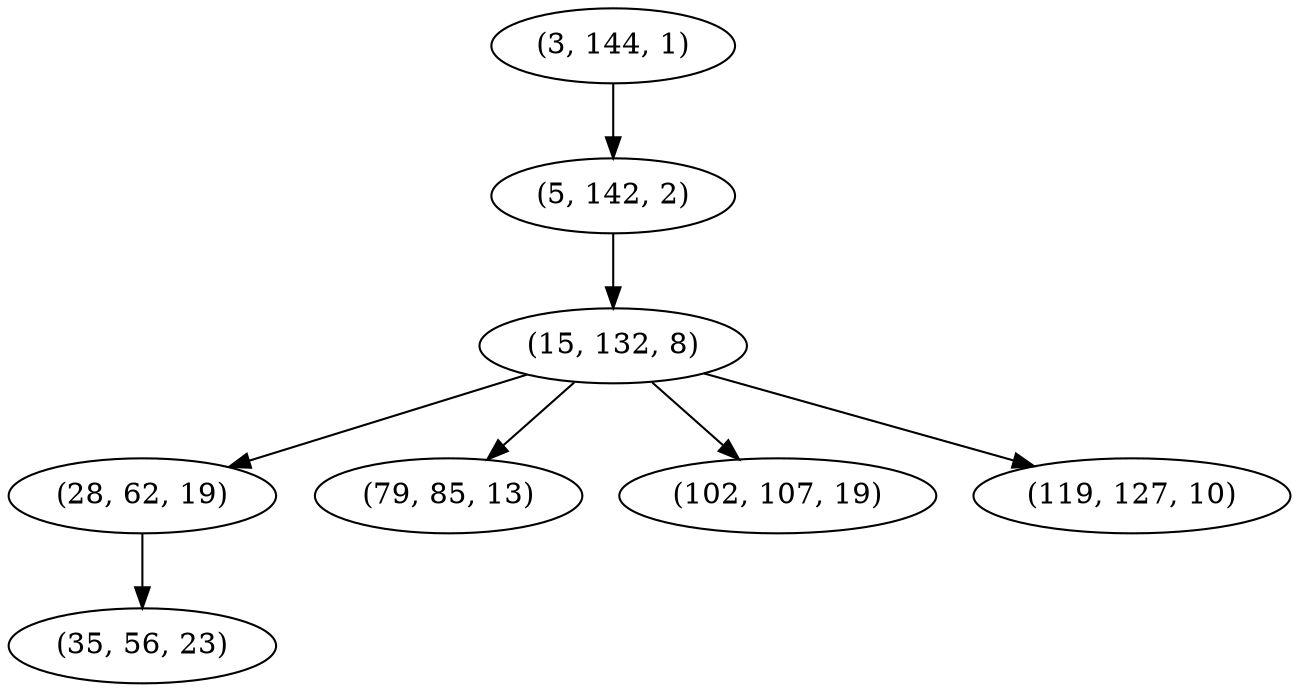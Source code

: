 digraph tree {
    "(3, 144, 1)";
    "(5, 142, 2)";
    "(15, 132, 8)";
    "(28, 62, 19)";
    "(35, 56, 23)";
    "(79, 85, 13)";
    "(102, 107, 19)";
    "(119, 127, 10)";
    "(3, 144, 1)" -> "(5, 142, 2)";
    "(5, 142, 2)" -> "(15, 132, 8)";
    "(15, 132, 8)" -> "(28, 62, 19)";
    "(15, 132, 8)" -> "(79, 85, 13)";
    "(15, 132, 8)" -> "(102, 107, 19)";
    "(15, 132, 8)" -> "(119, 127, 10)";
    "(28, 62, 19)" -> "(35, 56, 23)";
}
